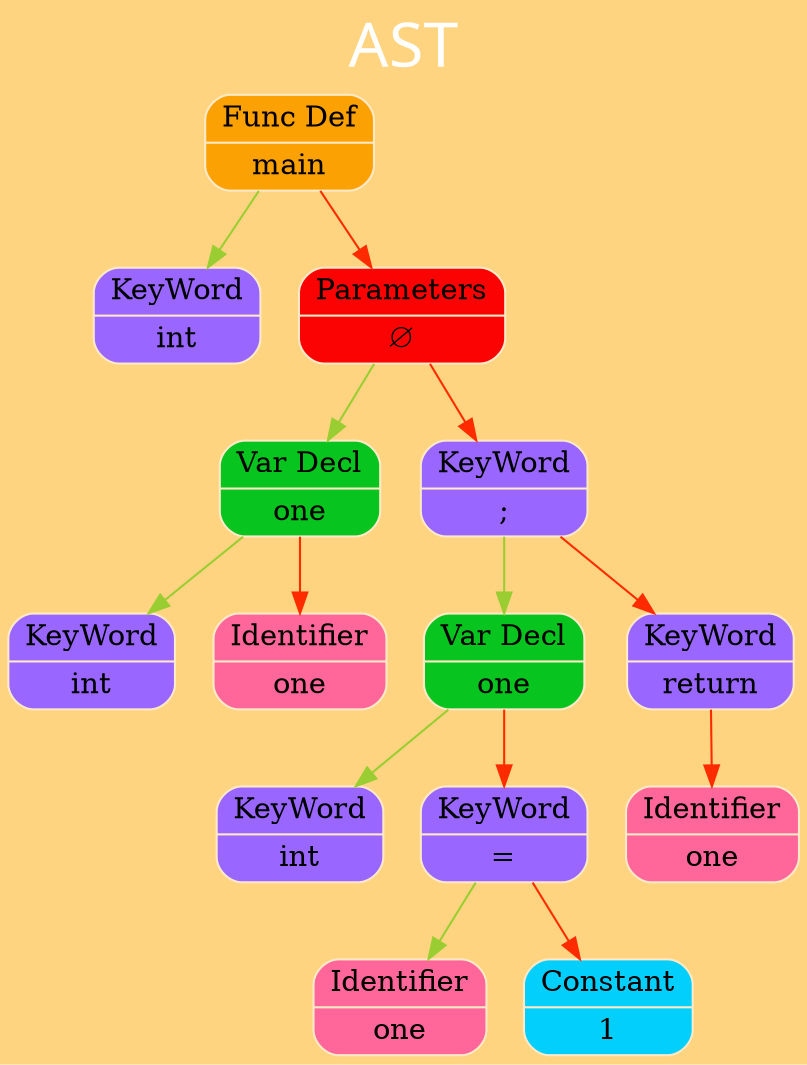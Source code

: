 digraph G
{
charset="latin1";
label="AST";
labelloc="t";
fontsize=30
fontname="Verdana";
fontcolor="#FFFFFF"

rankdir=TB;size="200,300";bgcolor="#ffd480";
 node_0x504000000310 [shape=record,style="rounded,filled",fillcolor="#fca103",color="#FFE9C7",label=" { { Func Def } | { main } } " ]; node_0x504000000310 -> node_0x5040000002d0 [color = "#9ACD32", arrowsize = 1] ;
 node_0x5040000002d0 [shape=record,style="rounded,filled",fillcolor="#9966FF",color="#FFE9C7",label=" { { KeyWord } | { int } } " ]; node_0x504000000310 -> node_0x504000000350 [color = "#FF2B00", arrowsize = 1] ;
 node_0x504000000350 [shape=record,style="rounded,filled",fillcolor="#fc0303",color="#FFE9C7",label=" { { Parameters } | { &#8709; } } " ]; node_0x504000000350 -> node_0x504000000410 [color = "#9ACD32", arrowsize = 1] ;
 node_0x504000000410 [shape=record,style="rounded,filled",fillcolor="#08c41e",color="#FFE9C7",label=" { { Var Decl } | { one } } " ]; node_0x504000000410 -> node_0x504000000390 [color = "#9ACD32", arrowsize = 1] ;
 node_0x504000000390 [shape=record,style="rounded,filled",fillcolor="#9966FF",color="#FFE9C7",label=" { { KeyWord } | { int } } " ]; node_0x504000000410 -> node_0x5040000003d0 [color = "#FF2B00", arrowsize = 1] ;
 node_0x5040000003d0 [shape=record,style="rounded,filled",fillcolor="#ff6699",color="#FFE9C7",label=" { { Identifier } | { one } } " ]; node_0x504000000350 -> node_0x504000000450 [color = "#FF2B00", arrowsize = 1] ;
 node_0x504000000450 [shape=record,style="rounded,filled",fillcolor="#9966FF",color="#FFE9C7",label=" { { KeyWord } | { &#x3B; } } " ]; node_0x504000000450 -> node_0x504000000510 [color = "#9ACD32", arrowsize = 1] ;
 node_0x504000000510 [shape=record,style="rounded,filled",fillcolor="#08c41e",color="#FFE9C7",label=" { { Var Decl } | { one } } " ]; node_0x504000000510 -> node_0x504000000490 [color = "#9ACD32", arrowsize = 1] ;
 node_0x504000000490 [shape=record,style="rounded,filled",fillcolor="#9966FF",color="#FFE9C7",label=" { { KeyWord } | { int } } " ]; node_0x504000000510 -> node_0x504000000550 [color = "#FF2B00", arrowsize = 1] ;
 node_0x504000000550 [shape=record,style="rounded,filled",fillcolor="#9966FF",color="#FFE9C7",label=" { { KeyWord } | { &#x3D; } } " ]; node_0x504000000550 -> node_0x5040000004d0 [color = "#9ACD32", arrowsize = 1] ;
 node_0x5040000004d0 [shape=record,style="rounded,filled",fillcolor="#ff6699",color="#FFE9C7",label=" { { Identifier } | { one } } " ]; node_0x504000000550 -> node_0x504000000590 [color = "#FF2B00", arrowsize = 1] ;
 node_0x504000000590 [shape=record,style="rounded,filled",fillcolor="#03cffc",color="#FFE9C7",label=" { { Constant } | { 1 } } " ]; node_0x504000000450 -> node_0x5040000005d0 [color = "#FF2B00", arrowsize = 1] ;
 node_0x5040000005d0 [shape=record,style="rounded,filled",fillcolor="#9966FF",color="#FFE9C7",label=" { { KeyWord } | { return } } " ]; node_0x5040000005d0 -> node_0x504000000610 [color = "#FF2B00", arrowsize = 1] ;
 node_0x504000000610 [shape=record,style="rounded,filled",fillcolor="#ff6699",color="#FFE9C7",label=" { { Identifier } | { one } } " ]; 
}
